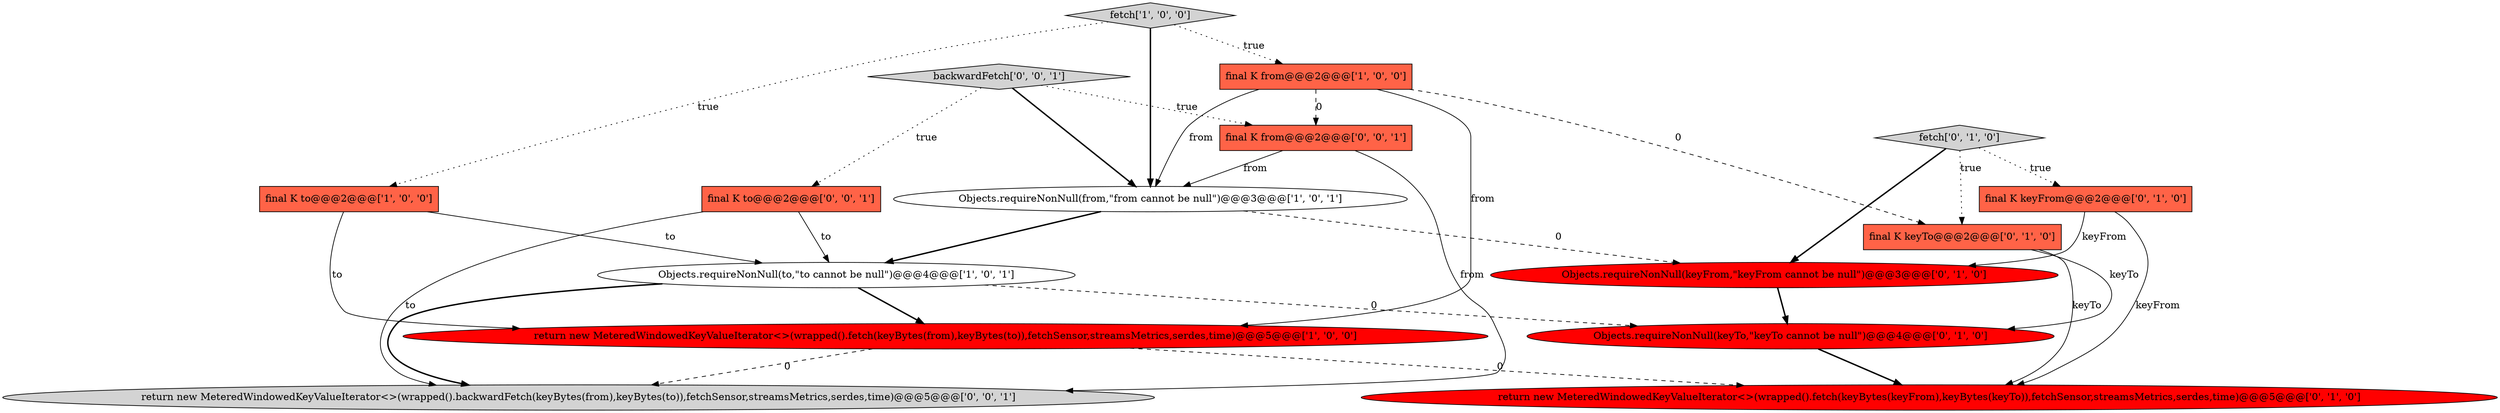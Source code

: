 digraph {
12 [style = filled, label = "return new MeteredWindowedKeyValueIterator<>(wrapped().backwardFetch(keyBytes(from),keyBytes(to)),fetchSensor,streamsMetrics,serdes,time)@@@5@@@['0', '0', '1']", fillcolor = lightgray, shape = ellipse image = "AAA0AAABBB3BBB"];
8 [style = filled, label = "Objects.requireNonNull(keyFrom,\"keyFrom cannot be null\")@@@3@@@['0', '1', '0']", fillcolor = red, shape = ellipse image = "AAA1AAABBB2BBB"];
2 [style = filled, label = "Objects.requireNonNull(from,\"from cannot be null\")@@@3@@@['1', '0', '1']", fillcolor = white, shape = ellipse image = "AAA0AAABBB1BBB"];
0 [style = filled, label = "return new MeteredWindowedKeyValueIterator<>(wrapped().fetch(keyBytes(from),keyBytes(to)),fetchSensor,streamsMetrics,serdes,time)@@@5@@@['1', '0', '0']", fillcolor = red, shape = ellipse image = "AAA1AAABBB1BBB"];
1 [style = filled, label = "fetch['1', '0', '0']", fillcolor = lightgray, shape = diamond image = "AAA0AAABBB1BBB"];
9 [style = filled, label = "Objects.requireNonNull(keyTo,\"keyTo cannot be null\")@@@4@@@['0', '1', '0']", fillcolor = red, shape = ellipse image = "AAA1AAABBB2BBB"];
6 [style = filled, label = "final K keyFrom@@@2@@@['0', '1', '0']", fillcolor = tomato, shape = box image = "AAA0AAABBB2BBB"];
11 [style = filled, label = "return new MeteredWindowedKeyValueIterator<>(wrapped().fetch(keyBytes(keyFrom),keyBytes(keyTo)),fetchSensor,streamsMetrics,serdes,time)@@@5@@@['0', '1', '0']", fillcolor = red, shape = ellipse image = "AAA1AAABBB2BBB"];
3 [style = filled, label = "final K to@@@2@@@['1', '0', '0']", fillcolor = tomato, shape = box image = "AAA0AAABBB1BBB"];
5 [style = filled, label = "final K from@@@2@@@['1', '0', '0']", fillcolor = tomato, shape = box image = "AAA1AAABBB1BBB"];
14 [style = filled, label = "final K to@@@2@@@['0', '0', '1']", fillcolor = tomato, shape = box image = "AAA0AAABBB3BBB"];
15 [style = filled, label = "final K from@@@2@@@['0', '0', '1']", fillcolor = tomato, shape = box image = "AAA0AAABBB3BBB"];
10 [style = filled, label = "fetch['0', '1', '0']", fillcolor = lightgray, shape = diamond image = "AAA0AAABBB2BBB"];
13 [style = filled, label = "backwardFetch['0', '0', '1']", fillcolor = lightgray, shape = diamond image = "AAA0AAABBB3BBB"];
7 [style = filled, label = "final K keyTo@@@2@@@['0', '1', '0']", fillcolor = tomato, shape = box image = "AAA1AAABBB2BBB"];
4 [style = filled, label = "Objects.requireNonNull(to,\"to cannot be null\")@@@4@@@['1', '0', '1']", fillcolor = white, shape = ellipse image = "AAA0AAABBB1BBB"];
3->0 [style = solid, label="to"];
10->6 [style = dotted, label="true"];
9->11 [style = bold, label=""];
14->4 [style = solid, label="to"];
7->11 [style = solid, label="keyTo"];
14->12 [style = solid, label="to"];
7->9 [style = solid, label="keyTo"];
15->2 [style = solid, label="from"];
5->0 [style = solid, label="from"];
0->11 [style = dashed, label="0"];
0->12 [style = dashed, label="0"];
2->4 [style = bold, label=""];
2->8 [style = dashed, label="0"];
4->0 [style = bold, label=""];
1->3 [style = dotted, label="true"];
4->9 [style = dashed, label="0"];
10->8 [style = bold, label=""];
6->8 [style = solid, label="keyFrom"];
6->11 [style = solid, label="keyFrom"];
15->12 [style = solid, label="from"];
8->9 [style = bold, label=""];
5->2 [style = solid, label="from"];
4->12 [style = bold, label=""];
3->4 [style = solid, label="to"];
10->7 [style = dotted, label="true"];
13->15 [style = dotted, label="true"];
1->2 [style = bold, label=""];
5->7 [style = dashed, label="0"];
13->14 [style = dotted, label="true"];
5->15 [style = dashed, label="0"];
1->5 [style = dotted, label="true"];
13->2 [style = bold, label=""];
}
